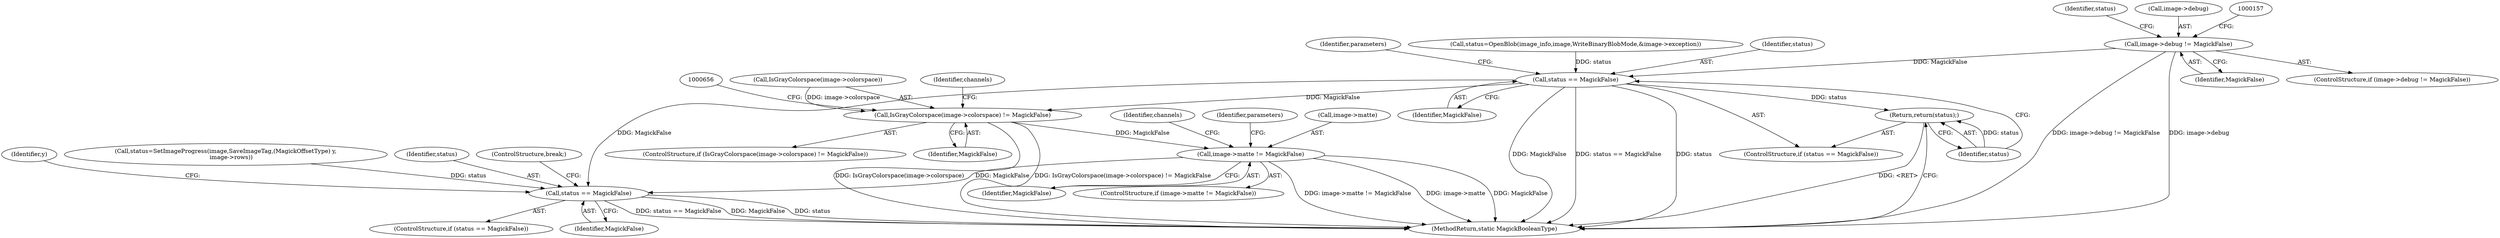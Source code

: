 digraph "0_ImageMagick_3d5ac8c20846871f1eb3068b65f93da7cd33bfd0_0@pointer" {
"1000151" [label="(Call,image->debug != MagickFalse)"];
"1000176" [label="(Call,status == MagickFalse)"];
"1000179" [label="(Return,return(status);)"];
"1000641" [label="(Call,IsGrayColorspace(image->colorspace) != MagickFalse)"];
"1000661" [label="(Call,image->matte != MagickFalse)"];
"1001167" [label="(Call,status == MagickFalse)"];
"1000180" [label="(Identifier,status)"];
"1000667" [label="(Identifier,channels)"];
"1000166" [label="(Identifier,status)"];
"1000661" [label="(Call,image->matte != MagickFalse)"];
"1000665" [label="(Identifier,MagickFalse)"];
"1000179" [label="(Return,return(status);)"];
"1000151" [label="(Call,image->debug != MagickFalse)"];
"1001170" [label="(ControlStructure,break;)"];
"1001166" [label="(ControlStructure,if (status == MagickFalse))"];
"1001169" [label="(Identifier,MagickFalse)"];
"1000649" [label="(Identifier,channels)"];
"1000165" [label="(Call,status=OpenBlob(image_info,image,WriteBinaryBlobMode,&image->exception))"];
"1000951" [label="(Identifier,y)"];
"1000178" [label="(Identifier,MagickFalse)"];
"1000642" [label="(Call,IsGrayColorspace(image->colorspace))"];
"1000641" [label="(Call,IsGrayColorspace(image->colorspace) != MagickFalse)"];
"1001155" [label="(Call,status=SetImageProgress(image,SaveImageTag,(MagickOffsetType) y,\n      image->rows))"];
"1000177" [label="(Identifier,status)"];
"1000670" [label="(Identifier,parameters)"];
"1001297" [label="(MethodReturn,static MagickBooleanType)"];
"1001167" [label="(Call,status == MagickFalse)"];
"1000662" [label="(Call,image->matte)"];
"1000152" [label="(Call,image->debug)"];
"1000646" [label="(Identifier,MagickFalse)"];
"1000175" [label="(ControlStructure,if (status == MagickFalse))"];
"1000176" [label="(Call,status == MagickFalse)"];
"1000640" [label="(ControlStructure,if (IsGrayColorspace(image->colorspace) != MagickFalse))"];
"1000150" [label="(ControlStructure,if (image->debug != MagickFalse))"];
"1001168" [label="(Identifier,status)"];
"1000183" [label="(Identifier,parameters)"];
"1000155" [label="(Identifier,MagickFalse)"];
"1000660" [label="(ControlStructure,if (image->matte != MagickFalse))"];
"1000151" -> "1000150"  [label="AST: "];
"1000151" -> "1000155"  [label="CFG: "];
"1000152" -> "1000151"  [label="AST: "];
"1000155" -> "1000151"  [label="AST: "];
"1000157" -> "1000151"  [label="CFG: "];
"1000166" -> "1000151"  [label="CFG: "];
"1000151" -> "1001297"  [label="DDG: image->debug != MagickFalse"];
"1000151" -> "1001297"  [label="DDG: image->debug"];
"1000151" -> "1000176"  [label="DDG: MagickFalse"];
"1000176" -> "1000175"  [label="AST: "];
"1000176" -> "1000178"  [label="CFG: "];
"1000177" -> "1000176"  [label="AST: "];
"1000178" -> "1000176"  [label="AST: "];
"1000180" -> "1000176"  [label="CFG: "];
"1000183" -> "1000176"  [label="CFG: "];
"1000176" -> "1001297"  [label="DDG: MagickFalse"];
"1000176" -> "1001297"  [label="DDG: status == MagickFalse"];
"1000176" -> "1001297"  [label="DDG: status"];
"1000165" -> "1000176"  [label="DDG: status"];
"1000176" -> "1000179"  [label="DDG: status"];
"1000176" -> "1000641"  [label="DDG: MagickFalse"];
"1000176" -> "1001167"  [label="DDG: MagickFalse"];
"1000179" -> "1000175"  [label="AST: "];
"1000179" -> "1000180"  [label="CFG: "];
"1000180" -> "1000179"  [label="AST: "];
"1001297" -> "1000179"  [label="CFG: "];
"1000179" -> "1001297"  [label="DDG: <RET>"];
"1000180" -> "1000179"  [label="DDG: status"];
"1000641" -> "1000640"  [label="AST: "];
"1000641" -> "1000646"  [label="CFG: "];
"1000642" -> "1000641"  [label="AST: "];
"1000646" -> "1000641"  [label="AST: "];
"1000649" -> "1000641"  [label="CFG: "];
"1000656" -> "1000641"  [label="CFG: "];
"1000641" -> "1001297"  [label="DDG: IsGrayColorspace(image->colorspace) != MagickFalse"];
"1000641" -> "1001297"  [label="DDG: IsGrayColorspace(image->colorspace)"];
"1000642" -> "1000641"  [label="DDG: image->colorspace"];
"1000641" -> "1000661"  [label="DDG: MagickFalse"];
"1000661" -> "1000660"  [label="AST: "];
"1000661" -> "1000665"  [label="CFG: "];
"1000662" -> "1000661"  [label="AST: "];
"1000665" -> "1000661"  [label="AST: "];
"1000667" -> "1000661"  [label="CFG: "];
"1000670" -> "1000661"  [label="CFG: "];
"1000661" -> "1001297"  [label="DDG: image->matte != MagickFalse"];
"1000661" -> "1001297"  [label="DDG: image->matte"];
"1000661" -> "1001297"  [label="DDG: MagickFalse"];
"1000661" -> "1001167"  [label="DDG: MagickFalse"];
"1001167" -> "1001166"  [label="AST: "];
"1001167" -> "1001169"  [label="CFG: "];
"1001168" -> "1001167"  [label="AST: "];
"1001169" -> "1001167"  [label="AST: "];
"1001170" -> "1001167"  [label="CFG: "];
"1000951" -> "1001167"  [label="CFG: "];
"1001167" -> "1001297"  [label="DDG: status == MagickFalse"];
"1001167" -> "1001297"  [label="DDG: MagickFalse"];
"1001167" -> "1001297"  [label="DDG: status"];
"1001155" -> "1001167"  [label="DDG: status"];
}
